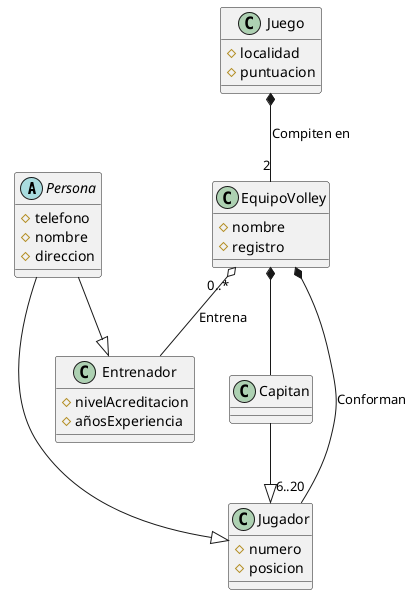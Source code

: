 @startuml

abstract class Persona{
    #telefono
    #nombre
    #direccion
}
class Entrenador{
    #nivelAcreditacion
    #añosExperiencia
}
class Jugador{
    #numero
    #posicion
}
class EquipoVolley {
    #nombre
    #registro
}
class Capitan
class Juego{
    #localidad
    #puntuacion

}

Persona --|> Jugador
Persona --|> Entrenador

Capitan --|> Jugador

EquipoVolley *-- Capitan
EquipoVolley *-- "6..20" Jugador: Conforman
EquipoVolley "0..*" o-- Entrenador : Entrena

Juego *-- "2" EquipoVolley : Compiten en
@enduml
